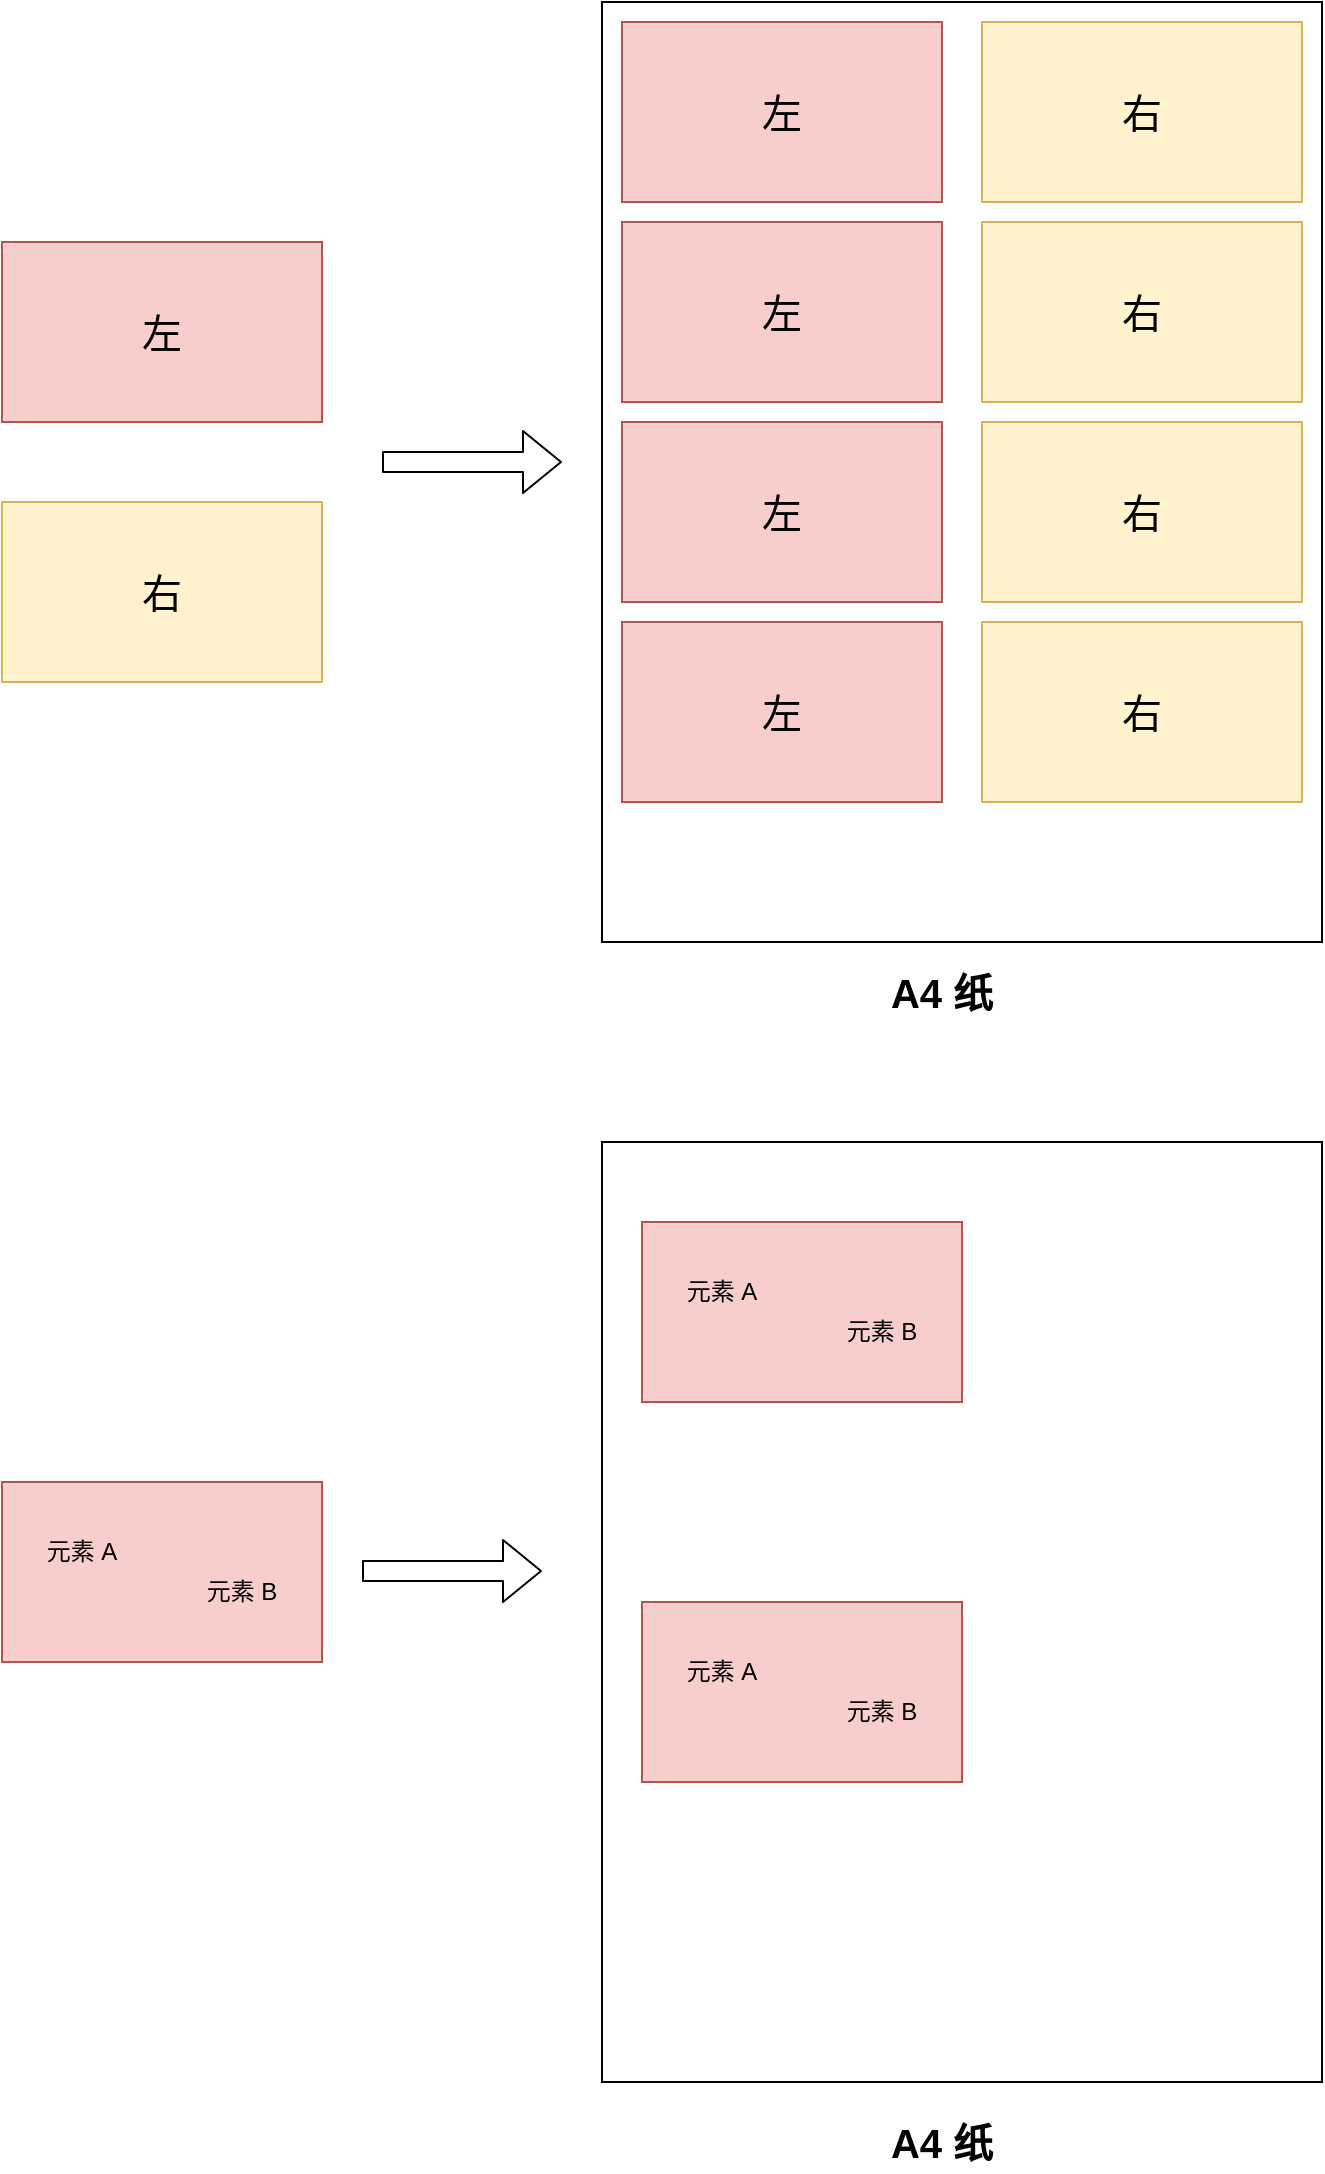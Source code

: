 <mxfile>
    <diagram id="Q2Y3XlmWAYydiEhONEFM" name="第 1 页">
        <mxGraphModel dx="805" dy="691" grid="1" gridSize="10" guides="1" tooltips="1" connect="1" arrows="1" fold="1" page="1" pageScale="1" pageWidth="827" pageHeight="1169" math="0" shadow="0">
            <root>
                <mxCell id="0"/>
                <mxCell id="1" parent="0"/>
                <mxCell id="2" value="" style="rounded=0;whiteSpace=wrap;html=1;" parent="1" vertex="1">
                    <mxGeometry x="360" y="40" width="360" height="470" as="geometry"/>
                </mxCell>
                <mxCell id="3" value="A4 纸" style="text;strokeColor=none;align=center;fillColor=none;html=1;verticalAlign=middle;whiteSpace=wrap;rounded=0;fontStyle=1;fontSize=20;" parent="1" vertex="1">
                    <mxGeometry x="500" y="520" width="60" height="30" as="geometry"/>
                </mxCell>
                <mxCell id="4" value="左" style="rounded=0;whiteSpace=wrap;html=1;fontSize=20;labelBackgroundColor=none;labelBorderColor=none;fillColor=#f8cecc;strokeColor=#b85450;" parent="1" vertex="1">
                    <mxGeometry x="370" y="50" width="160" height="90" as="geometry"/>
                </mxCell>
                <mxCell id="8" value="右" style="rounded=0;whiteSpace=wrap;html=1;fontSize=20;fillColor=#fff2cc;strokeColor=#d6b656;" parent="1" vertex="1">
                    <mxGeometry x="550" y="50" width="160" height="90" as="geometry"/>
                </mxCell>
                <mxCell id="15" value="左" style="rounded=0;whiteSpace=wrap;html=1;fontSize=20;labelBackgroundColor=none;labelBorderColor=none;fillColor=#f8cecc;strokeColor=#b85450;" parent="1" vertex="1">
                    <mxGeometry x="370" y="150" width="160" height="90" as="geometry"/>
                </mxCell>
                <mxCell id="16" value="右" style="rounded=0;whiteSpace=wrap;html=1;fontSize=20;fillColor=#fff2cc;strokeColor=#d6b656;" parent="1" vertex="1">
                    <mxGeometry x="550" y="150" width="160" height="90" as="geometry"/>
                </mxCell>
                <mxCell id="17" value="左" style="rounded=0;whiteSpace=wrap;html=1;fontSize=20;labelBackgroundColor=none;labelBorderColor=none;fillColor=#f8cecc;strokeColor=#b85450;" parent="1" vertex="1">
                    <mxGeometry x="370" y="250" width="160" height="90" as="geometry"/>
                </mxCell>
                <mxCell id="18" value="右" style="rounded=0;whiteSpace=wrap;html=1;fontSize=20;fillColor=#fff2cc;strokeColor=#d6b656;" parent="1" vertex="1">
                    <mxGeometry x="550" y="250" width="160" height="90" as="geometry"/>
                </mxCell>
                <mxCell id="19" value="左" style="rounded=0;whiteSpace=wrap;html=1;fontSize=20;labelBackgroundColor=none;labelBorderColor=none;fillColor=#f8cecc;strokeColor=#b85450;" parent="1" vertex="1">
                    <mxGeometry x="370" y="350" width="160" height="90" as="geometry"/>
                </mxCell>
                <mxCell id="20" value="右" style="rounded=0;whiteSpace=wrap;html=1;fontSize=20;fillColor=#fff2cc;strokeColor=#d6b656;" parent="1" vertex="1">
                    <mxGeometry x="550" y="350" width="160" height="90" as="geometry"/>
                </mxCell>
                <mxCell id="21" value="左" style="rounded=0;whiteSpace=wrap;html=1;fontSize=20;labelBackgroundColor=none;labelBorderColor=none;fillColor=#f8cecc;strokeColor=#b85450;" parent="1" vertex="1">
                    <mxGeometry x="60" y="160" width="160" height="90" as="geometry"/>
                </mxCell>
                <mxCell id="22" value="右" style="rounded=0;whiteSpace=wrap;html=1;fontSize=20;fillColor=#fff2cc;strokeColor=#d6b656;" parent="1" vertex="1">
                    <mxGeometry x="60" y="290" width="160" height="90" as="geometry"/>
                </mxCell>
                <mxCell id="23" value="" style="shape=flexArrow;endArrow=classic;html=1;fontSize=20;" parent="1" edge="1">
                    <mxGeometry width="50" height="50" relative="1" as="geometry">
                        <mxPoint x="250" y="270" as="sourcePoint"/>
                        <mxPoint x="340" y="270" as="targetPoint"/>
                    </mxGeometry>
                </mxCell>
                <mxCell id="28" value="" style="group" vertex="1" connectable="0" parent="1">
                    <mxGeometry x="60" y="780" width="160" height="90" as="geometry"/>
                </mxCell>
                <mxCell id="24" value="" style="rounded=0;whiteSpace=wrap;html=1;fontSize=20;labelBackgroundColor=none;labelBorderColor=none;fillColor=#f8cecc;strokeColor=#b85450;" vertex="1" parent="28">
                    <mxGeometry width="160" height="90" as="geometry"/>
                </mxCell>
                <mxCell id="25" value="元素 A" style="text;html=1;strokeColor=none;fillColor=none;align=center;verticalAlign=middle;whiteSpace=wrap;rounded=0;" vertex="1" parent="28">
                    <mxGeometry x="10" y="20" width="60" height="30" as="geometry"/>
                </mxCell>
                <mxCell id="26" value="元素 B" style="text;html=1;strokeColor=none;fillColor=none;align=center;verticalAlign=middle;whiteSpace=wrap;rounded=0;" vertex="1" parent="28">
                    <mxGeometry x="90" y="40" width="60" height="30" as="geometry"/>
                </mxCell>
                <mxCell id="30" value="" style="group" vertex="1" connectable="0" parent="1">
                    <mxGeometry x="360" y="610" width="360" height="515" as="geometry"/>
                </mxCell>
                <mxCell id="27" value="" style="rounded=0;whiteSpace=wrap;html=1;" vertex="1" parent="30">
                    <mxGeometry width="360" height="470" as="geometry"/>
                </mxCell>
                <mxCell id="29" value="A4 纸" style="text;strokeColor=none;align=center;fillColor=none;html=1;verticalAlign=middle;whiteSpace=wrap;rounded=0;fontStyle=1;fontSize=20;" vertex="1" parent="30">
                    <mxGeometry x="140" y="485" width="60" height="30" as="geometry"/>
                </mxCell>
                <mxCell id="32" value="" style="group" vertex="1" connectable="0" parent="30">
                    <mxGeometry x="20" y="40" width="160" height="90" as="geometry"/>
                </mxCell>
                <mxCell id="33" value="" style="rounded=0;whiteSpace=wrap;html=1;fontSize=20;labelBackgroundColor=none;labelBorderColor=none;fillColor=#f8cecc;strokeColor=#b85450;" vertex="1" parent="32">
                    <mxGeometry width="160" height="90" as="geometry"/>
                </mxCell>
                <mxCell id="34" value="元素 A" style="text;html=1;strokeColor=none;fillColor=none;align=center;verticalAlign=middle;whiteSpace=wrap;rounded=0;" vertex="1" parent="32">
                    <mxGeometry x="10" y="20" width="60" height="30" as="geometry"/>
                </mxCell>
                <mxCell id="35" value="元素 B" style="text;html=1;strokeColor=none;fillColor=none;align=center;verticalAlign=middle;whiteSpace=wrap;rounded=0;" vertex="1" parent="32">
                    <mxGeometry x="90" y="40" width="60" height="30" as="geometry"/>
                </mxCell>
                <mxCell id="36" value="" style="group" vertex="1" connectable="0" parent="30">
                    <mxGeometry x="20" y="230" width="160" height="90" as="geometry"/>
                </mxCell>
                <mxCell id="37" value="" style="rounded=0;whiteSpace=wrap;html=1;fontSize=20;labelBackgroundColor=none;labelBorderColor=none;fillColor=#f8cecc;strokeColor=#b85450;" vertex="1" parent="36">
                    <mxGeometry width="160" height="90" as="geometry"/>
                </mxCell>
                <mxCell id="38" value="元素 A" style="text;html=1;strokeColor=none;fillColor=none;align=center;verticalAlign=middle;whiteSpace=wrap;rounded=0;" vertex="1" parent="36">
                    <mxGeometry x="10" y="20" width="60" height="30" as="geometry"/>
                </mxCell>
                <mxCell id="39" value="元素 B" style="text;html=1;strokeColor=none;fillColor=none;align=center;verticalAlign=middle;whiteSpace=wrap;rounded=0;" vertex="1" parent="36">
                    <mxGeometry x="90" y="40" width="60" height="30" as="geometry"/>
                </mxCell>
                <mxCell id="31" value="" style="shape=flexArrow;endArrow=classic;html=1;fontSize=20;" edge="1" parent="1">
                    <mxGeometry width="50" height="50" relative="1" as="geometry">
                        <mxPoint x="240" y="824.5" as="sourcePoint"/>
                        <mxPoint x="330" y="824.5" as="targetPoint"/>
                    </mxGeometry>
                </mxCell>
            </root>
        </mxGraphModel>
    </diagram>
</mxfile>
